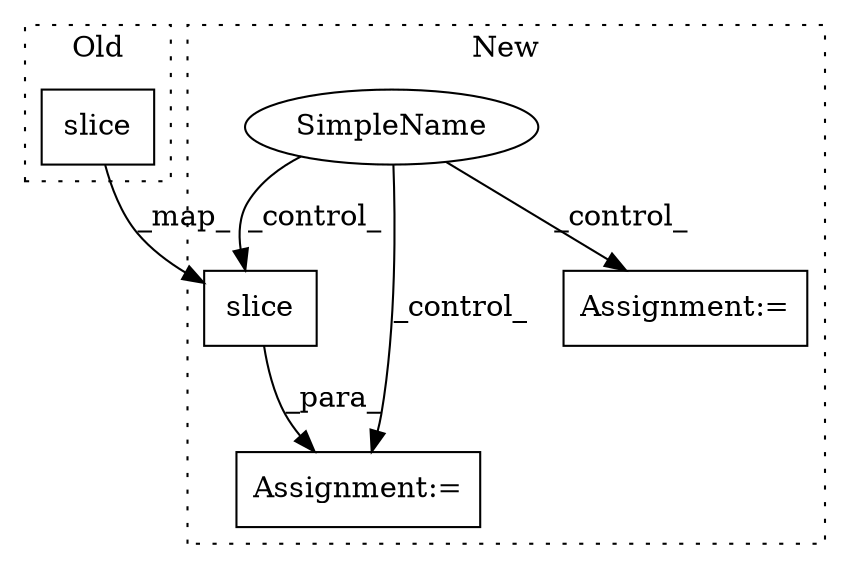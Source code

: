 digraph G {
subgraph cluster0 {
1 [label="slice" a="32" s="10253,10271" l="6,1" shape="box"];
label = "Old";
style="dotted";
}
subgraph cluster1 {
2 [label="slice" a="32" s="10301,10319" l="6,1" shape="box"];
3 [label="Assignment:=" a="7" s="10300" l="1" shape="box"];
4 [label="SimpleName" a="42" s="" l="" shape="ellipse"];
5 [label="Assignment:=" a="7" s="10341" l="1" shape="box"];
label = "New";
style="dotted";
}
1 -> 2 [label="_map_"];
2 -> 3 [label="_para_"];
4 -> 2 [label="_control_"];
4 -> 5 [label="_control_"];
4 -> 3 [label="_control_"];
}